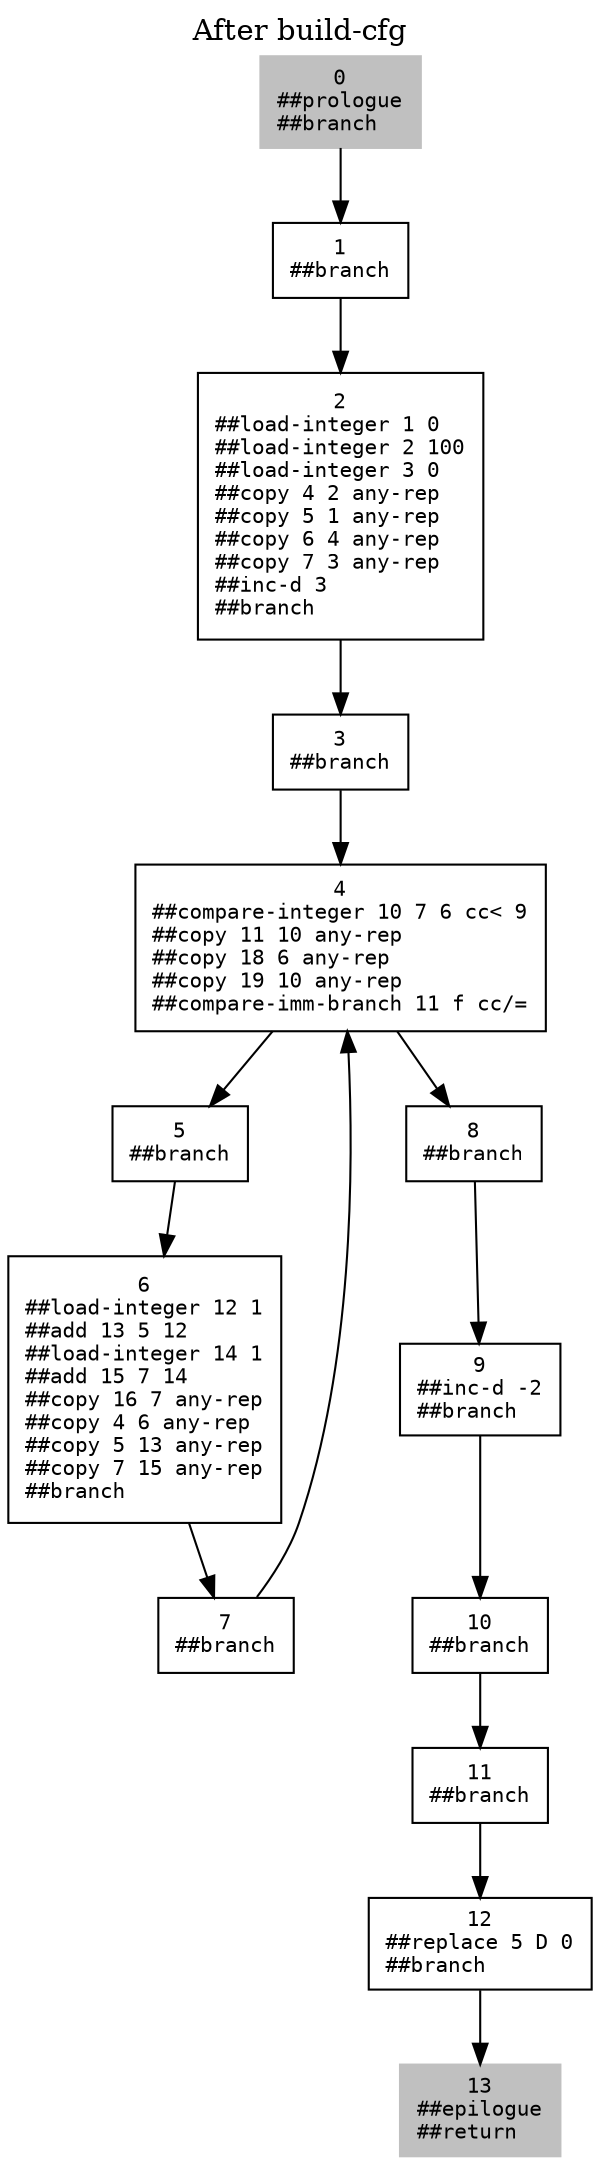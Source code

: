 digraph {
	node [label="\N"];
	graph [labelloc=t,
		label="After build-cfg",
		bb="0,0,277,1034",
		lp="138.5,1021"];
	0 [label="0\n##prologue\l##branch\l", fontname=Courier, fontsize=10, shape=box, color=grey, style=filled, pos="158,986", width="1.0556", height="0.61111"];
	1 [label="1\n##branch\l", fontname=Courier, fontsize=10, shape=box, pos="158,910", width="0.88889", height="0.5"];
	2 [label="2\n##load-integer 1 0\l##load-integer 2 100\l##load-integer 3 0\l##copy 4 2 any-rep\l##copy 5 1 any-rep\l##copy 6 4 any-rep\l##copy\
 7 3 any-rep\l##inc-d 3\l##branch\l", fontname=Courier, fontsize=10, shape=box, pos="158,792", width="1.8889", height="1.7778"];
	3 [label="3\n##branch\l", fontname=Courier, fontsize=10, shape=box, pos="158,674", width="0.88889", height="0.5"];
	4 [label="4\n##compare-integer 10 7 6 cc< 9\l##copy 11 10 any-rep\l##copy 18 6 any-rep\l##copy 19 10 any-rep\l##compare-imm-branch 11 f cc\
/=\l", fontname=Courier, fontsize=10, shape=box, pos="158,580", width="2.7222", height="1.1111"];
	5 [label="5\n##branch\l", fontname=Courier, fontsize=10, shape=box, pos="82,486", width="0.88889", height="0.5"];
	8 [label="8\n##branch\l", fontname=Courier, fontsize=10, shape=box, pos="221,486", width="0.88889", height="0.5"];
	6 [label="6\n##load-integer 12 1\l##add 13 5 12\l##load-integer 14 1\l##add 15 7 14\l##copy 16 7 any-rep\l##copy 4 6 any-rep\l##copy 5 13 \
any-rep\l##copy 7 15 any-rep\l##branch\l", fontname=Courier, fontsize=10, shape=box, pos="65,368", width="1.8056", height="1.7778"];
	7 [label="7\n##branch\l", fontname=Courier, fontsize=10, shape=box, pos="103,250", width="0.88889", height="0.5"];
	9 [label="9\n##inc-d -2\l##branch\l", fontname=Courier, fontsize=10, shape=box, pos="224,368", width="1.0556", height="0.61111"];
	10 [label="10\n##branch\l", fontname=Courier, fontsize=10, shape=box, pos="224,250", width="0.88889", height="0.5"];
	11 [label="11\n##branch\l", fontname=Courier, fontsize=10, shape=box, pos="224,178", width="0.88889", height="0.5"];
	12 [label="12\n##replace 5 D 0\l##branch\l", fontname=Courier, fontsize=10, shape=box, pos="224,102", width="1.4722", height="0.61111"];
	13 [label="13\n##epilogue\l##return\l", fontname=Courier, fontsize=10, shape=box, color=grey, style=filled, pos="224,22", width="1.0556", height="0.61111"];
	0 -> 1 [pos="e,158,928.4 158,963.61 158,955.73 158,946.76 158,938.45"];
	1 -> 2 [pos="e,158,856.08 158,891.82 158,884.53 158,875.6 158,866.12"];
	2 -> 3 [pos="e,158,692.45 158,727.82 158,719 158,710.34 158,702.63"];
	3 -> 4 [pos="e,158,620.26 158,655.88 158,648.51 158,639.6 158,630.52"];
	4 -> 5 [pos="e,96.814,504.32 125.55,539.86 117.97,530.48 110.08,520.73 103.14,512.15"];
	4 -> 8 [pos="e,208.72,504.32 184.9,539.86 191.06,530.68 197.45,521.14 203.12,512.68"];
	5 -> 6 [pos="e,74.231,432.08 79.381,467.82 78.33,460.53 77.044,451.6 75.678,442.12"];
	6 -> 7 [pos="e,97.06,268.45 85.668,303.82 88.573,294.8 91.425,285.94 93.951,278.1"];
	7 -> 4 [pos="e,161.55,539.9 118.62,268.2 126.18,278.11 134.57,290.99 139,304 164.74,379.54 165.07,473.29 162.13,529.79"];
	8 -> 9 [pos="e,223.44,390.02 221.46,467.82 221.92,449.82 222.63,421.88 223.18,400.13"];
	9 -> 10 [pos="e,224,268.23 224,345.81 224,326.7 224,299.03 224,278.33"];
	10 -> 11 [pos="e,224,196.41 224,231.83 224,224.13 224,214.97 224,206.42"];
	11 -> 12 [pos="e,224,124.23 224,159.99 224,152.29 224,143.06 224,134.26"];
	12 -> 13 [pos="e,224,44.165 224,79.716 224,71.827 224,62.787 224,54.238"];
}
